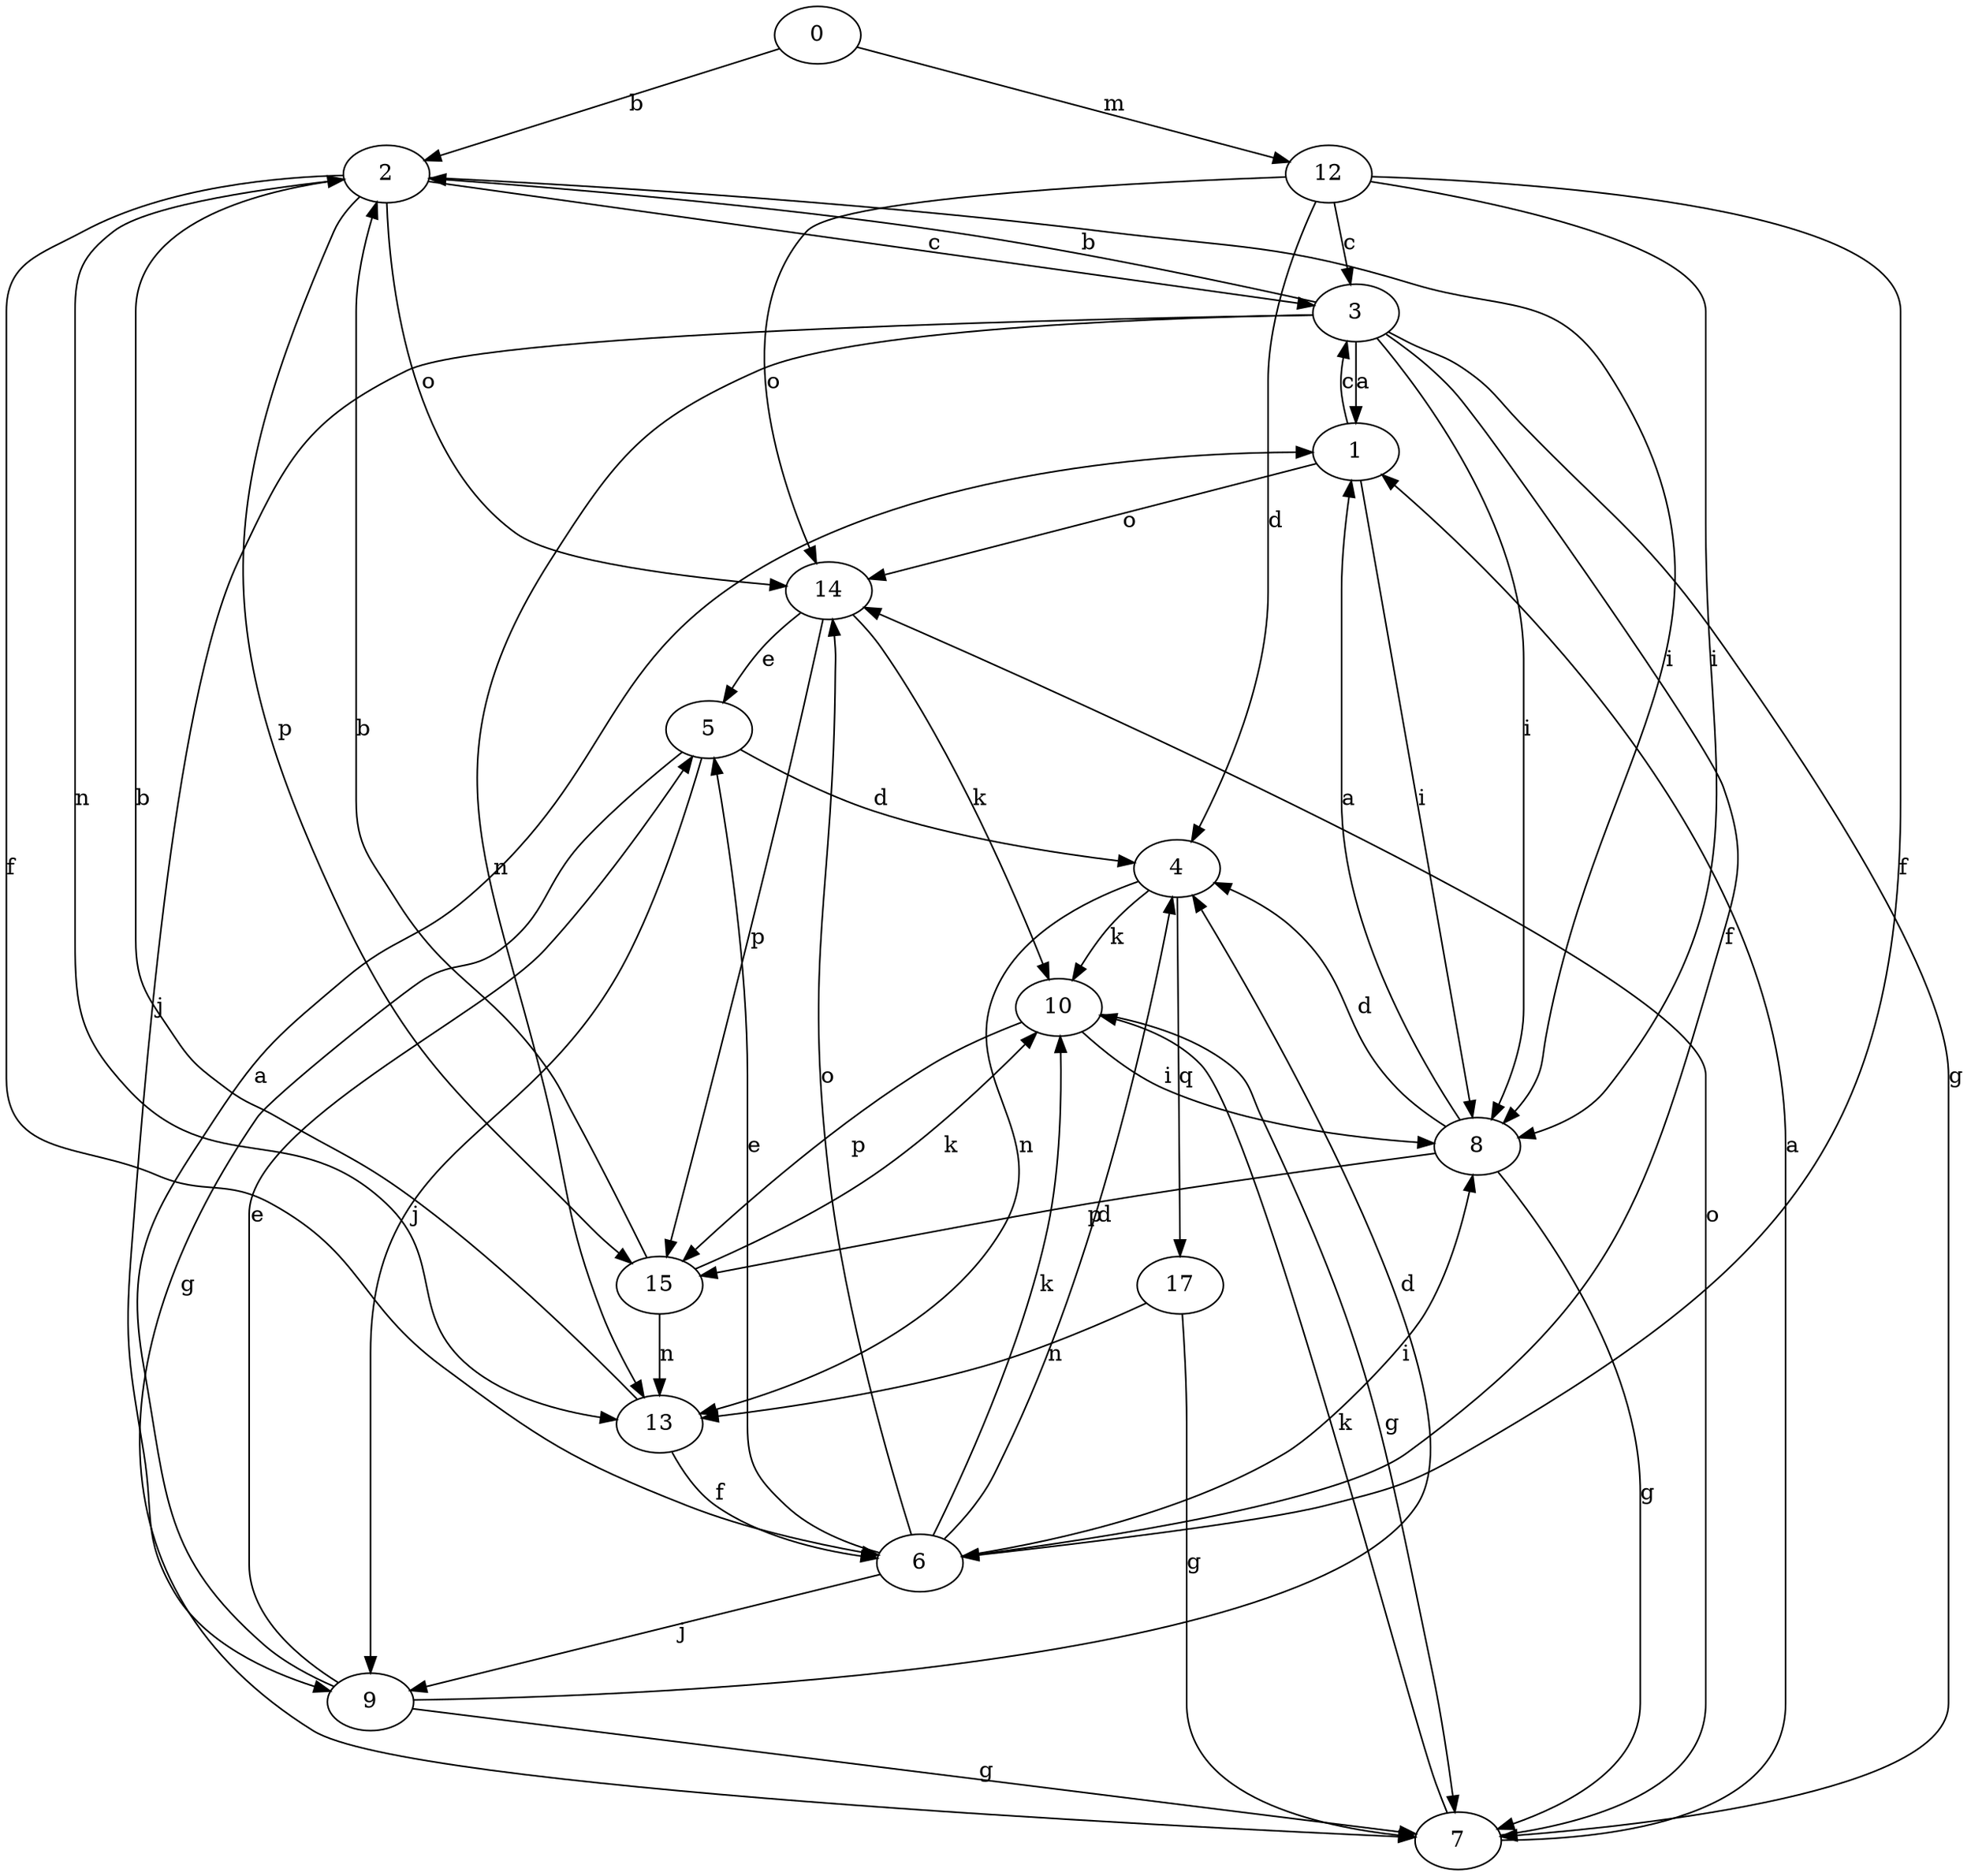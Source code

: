 strict digraph  {
0;
1;
2;
3;
4;
5;
6;
7;
8;
9;
10;
12;
13;
14;
15;
17;
0 -> 2  [label=b];
0 -> 12  [label=m];
1 -> 3  [label=c];
1 -> 8  [label=i];
1 -> 14  [label=o];
2 -> 3  [label=c];
2 -> 6  [label=f];
2 -> 8  [label=i];
2 -> 13  [label=n];
2 -> 14  [label=o];
2 -> 15  [label=p];
3 -> 1  [label=a];
3 -> 2  [label=b];
3 -> 6  [label=f];
3 -> 7  [label=g];
3 -> 8  [label=i];
3 -> 9  [label=j];
3 -> 13  [label=n];
4 -> 10  [label=k];
4 -> 13  [label=n];
4 -> 17  [label=q];
5 -> 4  [label=d];
5 -> 7  [label=g];
5 -> 9  [label=j];
6 -> 4  [label=d];
6 -> 5  [label=e];
6 -> 8  [label=i];
6 -> 9  [label=j];
6 -> 10  [label=k];
6 -> 14  [label=o];
7 -> 1  [label=a];
7 -> 10  [label=k];
7 -> 14  [label=o];
8 -> 1  [label=a];
8 -> 4  [label=d];
8 -> 7  [label=g];
8 -> 15  [label=p];
9 -> 1  [label=a];
9 -> 4  [label=d];
9 -> 5  [label=e];
9 -> 7  [label=g];
10 -> 7  [label=g];
10 -> 8  [label=i];
10 -> 15  [label=p];
12 -> 3  [label=c];
12 -> 4  [label=d];
12 -> 6  [label=f];
12 -> 8  [label=i];
12 -> 14  [label=o];
13 -> 2  [label=b];
13 -> 6  [label=f];
14 -> 5  [label=e];
14 -> 10  [label=k];
14 -> 15  [label=p];
15 -> 2  [label=b];
15 -> 10  [label=k];
15 -> 13  [label=n];
17 -> 7  [label=g];
17 -> 13  [label=n];
}
